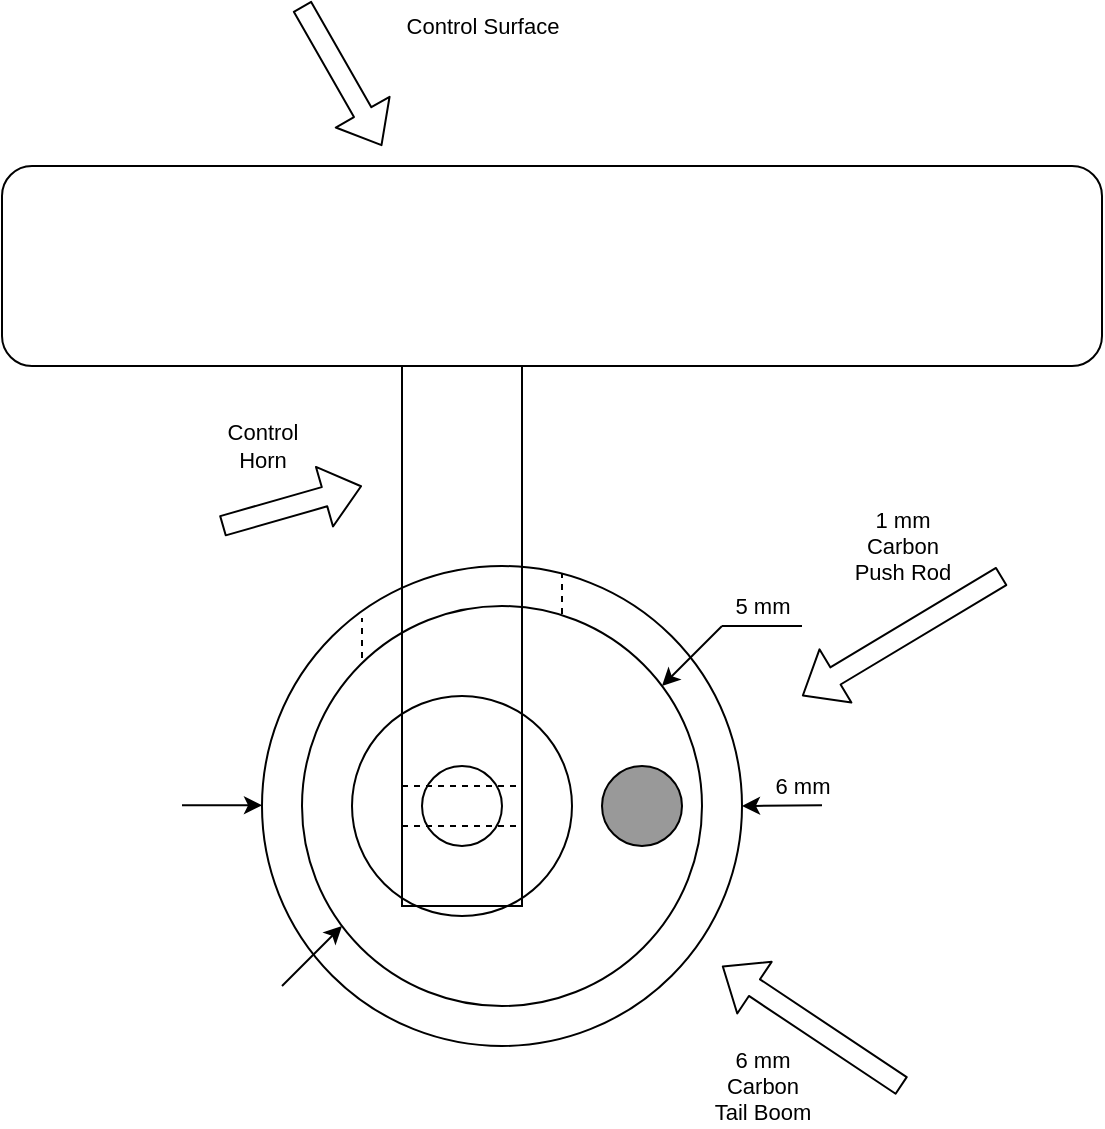 <mxfile version="14.1.8" type="device"><diagram id="AqCcVRxuiJQf8OhZaeZs" name="Page-1"><mxGraphModel dx="1185" dy="693" grid="1" gridSize="10" guides="1" tooltips="1" connect="1" arrows="1" fold="1" page="1" pageScale="1" pageWidth="850" pageHeight="1100" math="0" shadow="0"><root><mxCell id="0"/><mxCell id="1" parent="0"/><mxCell id="_sHoEUjVb7QdQaQ4ZvzW-7" value="" style="ellipse;whiteSpace=wrap;html=1;aspect=fixed;fillColor=none;" vertex="1" parent="1"><mxGeometry x="340" y="440" width="200" height="200" as="geometry"/></mxCell><mxCell id="_sHoEUjVb7QdQaQ4ZvzW-8" value="" style="ellipse;whiteSpace=wrap;html=1;aspect=fixed;fillColor=none;" vertex="1" parent="1"><mxGeometry x="320" y="420" width="240" height="240" as="geometry"/></mxCell><mxCell id="_sHoEUjVb7QdQaQ4ZvzW-9" value="" style="ellipse;whiteSpace=wrap;html=1;aspect=fixed;fillColor=#999999;" vertex="1" parent="1"><mxGeometry x="490" y="520" width="40" height="40" as="geometry"/></mxCell><mxCell id="_sHoEUjVb7QdQaQ4ZvzW-10" value="" style="ellipse;whiteSpace=wrap;html=1;aspect=fixed;fillColor=none;" vertex="1" parent="1"><mxGeometry x="400" y="520" width="40" height="40" as="geometry"/></mxCell><mxCell id="_sHoEUjVb7QdQaQ4ZvzW-13" value="" style="endArrow=none;dashed=1;html=1;" edge="1" parent="1"><mxGeometry width="50" height="50" relative="1" as="geometry"><mxPoint x="470" y="444" as="sourcePoint"/><mxPoint x="470" y="424" as="targetPoint"/></mxGeometry></mxCell><mxCell id="_sHoEUjVb7QdQaQ4ZvzW-14" value="" style="endArrow=none;dashed=1;html=1;" edge="1" parent="1"><mxGeometry width="50" height="50" relative="1" as="geometry"><mxPoint x="370" y="466" as="sourcePoint"/><mxPoint x="370" y="446" as="targetPoint"/></mxGeometry></mxCell><mxCell id="_sHoEUjVb7QdQaQ4ZvzW-15" value="" style="rounded=1;whiteSpace=wrap;html=1;fillColor=none;" vertex="1" parent="1"><mxGeometry x="190" y="220" width="550" height="100" as="geometry"/></mxCell><mxCell id="_sHoEUjVb7QdQaQ4ZvzW-18" value="" style="rounded=0;whiteSpace=wrap;html=1;fillColor=none;" vertex="1" parent="1"><mxGeometry x="390" y="320" width="60" height="270" as="geometry"/></mxCell><mxCell id="_sHoEUjVb7QdQaQ4ZvzW-19" value="" style="endArrow=none;dashed=1;html=1;" edge="1" parent="1"><mxGeometry width="50" height="50" relative="1" as="geometry"><mxPoint x="390" y="530" as="sourcePoint"/><mxPoint x="450" y="530" as="targetPoint"/></mxGeometry></mxCell><mxCell id="_sHoEUjVb7QdQaQ4ZvzW-20" value="" style="endArrow=none;dashed=1;html=1;" edge="1" parent="1"><mxGeometry width="50" height="50" relative="1" as="geometry"><mxPoint x="390" y="550" as="sourcePoint"/><mxPoint x="450" y="550" as="targetPoint"/></mxGeometry></mxCell><mxCell id="_sHoEUjVb7QdQaQ4ZvzW-22" value="" style="ellipse;whiteSpace=wrap;html=1;aspect=fixed;fillColor=none;" vertex="1" parent="1"><mxGeometry x="365" y="485" width="110" height="110" as="geometry"/></mxCell><mxCell id="_sHoEUjVb7QdQaQ4ZvzW-23" value="" style="endArrow=classic;html=1;" edge="1" parent="1"><mxGeometry width="50" height="50" relative="1" as="geometry"><mxPoint x="280" y="539.66" as="sourcePoint"/><mxPoint x="320" y="539.66" as="targetPoint"/></mxGeometry></mxCell><mxCell id="_sHoEUjVb7QdQaQ4ZvzW-24" value="6 mm" style="endArrow=classic;html=1;" edge="1" parent="1"><mxGeometry x="-0.504" y="-10" width="50" height="50" relative="1" as="geometry"><mxPoint x="600" y="539.66" as="sourcePoint"/><mxPoint x="560" y="540" as="targetPoint"/><mxPoint as="offset"/></mxGeometry></mxCell><mxCell id="_sHoEUjVb7QdQaQ4ZvzW-25" value="5 mm" style="endArrow=classic;html=1;" edge="1" parent="1"><mxGeometry x="-1" y="22" width="50" height="50" relative="1" as="geometry"><mxPoint x="550" y="450" as="sourcePoint"/><mxPoint x="520" y="480" as="targetPoint"/><mxPoint x="4" y="-26" as="offset"/></mxGeometry></mxCell><mxCell id="_sHoEUjVb7QdQaQ4ZvzW-27" value="" style="endArrow=none;html=1;" edge="1" parent="1"><mxGeometry width="50" height="50" relative="1" as="geometry"><mxPoint x="550" y="450" as="sourcePoint"/><mxPoint x="590" y="450" as="targetPoint"/></mxGeometry></mxCell><mxCell id="_sHoEUjVb7QdQaQ4ZvzW-28" value="" style="endArrow=classic;html=1;" edge="1" parent="1"><mxGeometry x="-1" y="22" width="50" height="50" relative="1" as="geometry"><mxPoint x="330" y="630" as="sourcePoint"/><mxPoint x="360" y="600" as="targetPoint"/><mxPoint x="4" y="-26" as="offset"/></mxGeometry></mxCell><mxCell id="_sHoEUjVb7QdQaQ4ZvzW-29" value="Control &lt;br&gt;Horn" style="shape=flexArrow;endArrow=classic;html=1;" edge="1" parent="1"><mxGeometry x="-0.17" y="33" width="50" height="50" relative="1" as="geometry"><mxPoint x="300" y="400" as="sourcePoint"/><mxPoint x="370" y="380" as="targetPoint"/><mxPoint as="offset"/></mxGeometry></mxCell><mxCell id="_sHoEUjVb7QdQaQ4ZvzW-30" value="Control Surface" style="shape=flexArrow;endArrow=classic;html=1;" edge="1" parent="1"><mxGeometry x="0.323" y="73" width="50" height="50" relative="1" as="geometry"><mxPoint x="340" y="140" as="sourcePoint"/><mxPoint x="380" y="210" as="targetPoint"/><mxPoint as="offset"/></mxGeometry></mxCell><mxCell id="_sHoEUjVb7QdQaQ4ZvzW-31" value="6 mm&lt;br&gt;Carbon&lt;br&gt;Tail Boom" style="shape=flexArrow;endArrow=classic;html=1;" edge="1" parent="1"><mxGeometry x="0.077" y="39" width="50" height="50" relative="1" as="geometry"><mxPoint x="640" y="680" as="sourcePoint"/><mxPoint x="550" y="620" as="targetPoint"/><mxPoint as="offset"/></mxGeometry></mxCell><mxCell id="_sHoEUjVb7QdQaQ4ZvzW-32" value="1 mm &lt;br&gt;Carbon &lt;br&gt;Push Rod" style="shape=flexArrow;endArrow=classic;html=1;" edge="1" parent="1"><mxGeometry x="-0.397" y="-39" width="50" height="50" relative="1" as="geometry"><mxPoint x="690" y="425" as="sourcePoint"/><mxPoint x="590" y="485" as="targetPoint"/><mxPoint as="offset"/></mxGeometry></mxCell></root></mxGraphModel></diagram></mxfile>